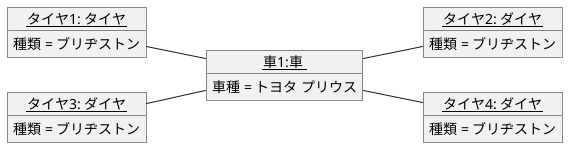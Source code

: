 @startuml 演習3-4_オブジェクト図.pu

    left to right direction

    object "<u>車1:車 </u>" as car {
        車種 = トヨタ プリウス
    }
    object "<u>タイヤ1: タイヤ</u>" as tire1{
        種類 = ブリヂストン
    }
    object "<u>タイヤ2: ダイヤ</u>" as tire2{
        種類 = ブリヂストン
    }
    object "<u>タイヤ3: ダイヤ</u>" as tire3{
        種類 = ブリヂストン   
    }
    object "<u>タイヤ4: ダイヤ</u>" as tire4{
        種類 = ブリヂストン
    } 

    tire1 -- car
    car -- tire2
    tire3 -- car 
    car -- tire4
@enduml